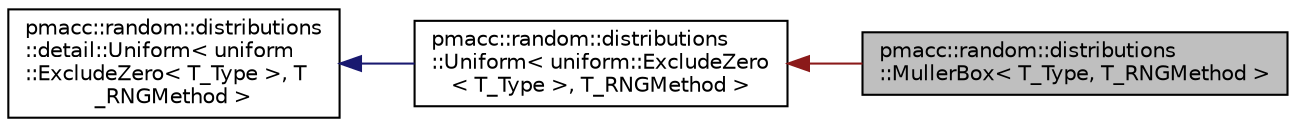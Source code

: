digraph "pmacc::random::distributions::MullerBox&lt; T_Type, T_RNGMethod &gt;"
{
 // LATEX_PDF_SIZE
  edge [fontname="Helvetica",fontsize="10",labelfontname="Helvetica",labelfontsize="10"];
  node [fontname="Helvetica",fontsize="10",shape=record];
  rankdir="LR";
  Node1 [label="pmacc::random::distributions\l::MullerBox\< T_Type, T_RNGMethod \>",height=0.2,width=0.4,color="black", fillcolor="grey75", style="filled", fontcolor="black",tooltip="create a normal distributed random number"];
  Node2 -> Node1 [dir="back",color="firebrick4",fontsize="10",style="solid",fontname="Helvetica"];
  Node2 [label="pmacc::random::distributions\l::Uniform\< uniform::ExcludeZero\l\< T_Type \>, T_RNGMethod \>",height=0.2,width=0.4,color="black", fillcolor="white", style="filled",URL="$structpmacc_1_1random_1_1distributions_1_1_uniform.html",tooltip=" "];
  Node3 -> Node2 [dir="back",color="midnightblue",fontsize="10",style="solid",fontname="Helvetica"];
  Node3 [label="pmacc::random::distributions\l::detail::Uniform\< uniform\l::ExcludeZero\< T_Type \>, T\l_RNGMethod \>",height=0.2,width=0.4,color="black", fillcolor="white", style="filled",URL="$classpmacc_1_1random_1_1distributions_1_1detail_1_1_uniform.html",tooltip=" "];
}
